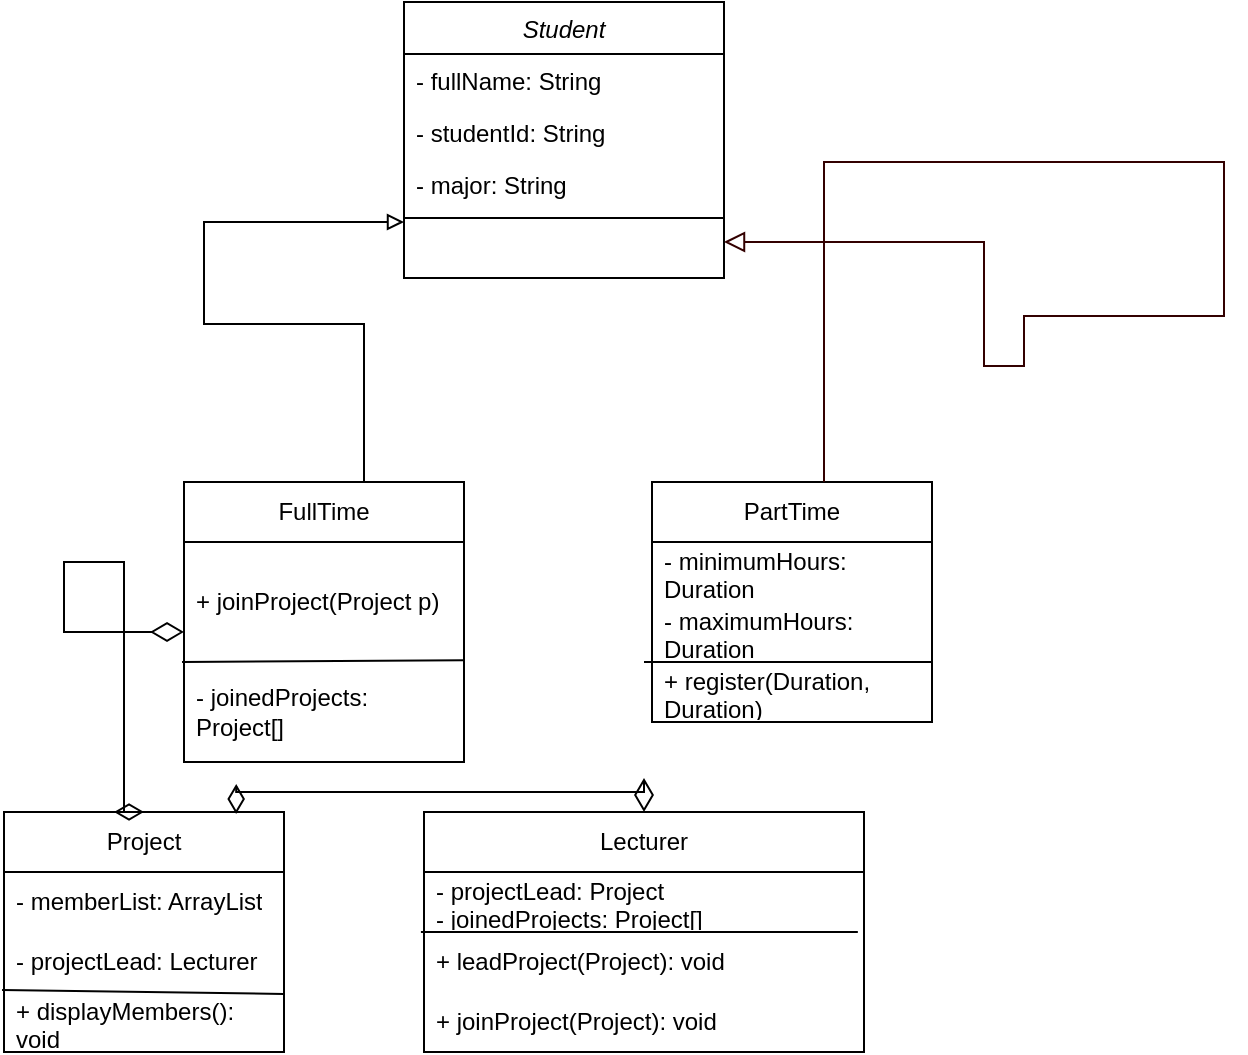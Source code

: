 <mxfile version="24.7.17">
  <diagram id="C5RBs43oDa-KdzZeNtuy" name="Page-1">
    <mxGraphModel dx="986" dy="649" grid="1" gridSize="10" guides="1" tooltips="1" connect="1" arrows="1" fold="1" page="1" pageScale="1" pageWidth="827" pageHeight="1169" math="0" shadow="0">
      <root>
        <mxCell id="WIyWlLk6GJQsqaUBKTNV-0" />
        <mxCell id="WIyWlLk6GJQsqaUBKTNV-1" parent="WIyWlLk6GJQsqaUBKTNV-0" />
        <mxCell id="zkfFHV4jXpPFQw0GAbJ--0" value="Student" style="swimlane;fontStyle=2;align=center;verticalAlign=top;childLayout=stackLayout;horizontal=1;startSize=26;horizontalStack=0;resizeParent=1;resizeLast=0;collapsible=1;marginBottom=0;rounded=0;shadow=0;strokeWidth=1;" parent="WIyWlLk6GJQsqaUBKTNV-1" vertex="1">
          <mxGeometry x="220" y="120" width="160" height="138" as="geometry">
            <mxRectangle x="230" y="140" width="160" height="26" as="alternateBounds" />
          </mxGeometry>
        </mxCell>
        <mxCell id="zkfFHV4jXpPFQw0GAbJ--1" value="- fullName: String" style="text;align=left;verticalAlign=top;spacingLeft=4;spacingRight=4;overflow=hidden;rotatable=0;points=[[0,0.5],[1,0.5]];portConstraint=eastwest;" parent="zkfFHV4jXpPFQw0GAbJ--0" vertex="1">
          <mxGeometry y="26" width="160" height="26" as="geometry" />
        </mxCell>
        <mxCell id="zkfFHV4jXpPFQw0GAbJ--2" value="- studentId: String" style="text;align=left;verticalAlign=top;spacingLeft=4;spacingRight=4;overflow=hidden;rotatable=0;points=[[0,0.5],[1,0.5]];portConstraint=eastwest;rounded=0;shadow=0;html=0;" parent="zkfFHV4jXpPFQw0GAbJ--0" vertex="1">
          <mxGeometry y="52" width="160" height="26" as="geometry" />
        </mxCell>
        <mxCell id="zkfFHV4jXpPFQw0GAbJ--3" value="- major: String" style="text;align=left;verticalAlign=top;spacingLeft=4;spacingRight=4;overflow=hidden;rotatable=0;points=[[0,0.5],[1,0.5]];portConstraint=eastwest;rounded=0;shadow=0;html=0;" parent="zkfFHV4jXpPFQw0GAbJ--0" vertex="1">
          <mxGeometry y="78" width="160" height="26" as="geometry" />
        </mxCell>
        <mxCell id="zkfFHV4jXpPFQw0GAbJ--4" value="" style="line;html=1;strokeWidth=1;align=left;verticalAlign=middle;spacingTop=-1;spacingLeft=3;spacingRight=3;rotatable=0;labelPosition=right;points=[];portConstraint=eastwest;" parent="zkfFHV4jXpPFQw0GAbJ--0" vertex="1">
          <mxGeometry y="104" width="160" height="8" as="geometry" />
        </mxCell>
        <mxCell id="KSsL7lvyAWkGoUKjdeb_-1" value="PartTime" style="swimlane;fontStyle=0;childLayout=stackLayout;horizontal=1;startSize=30;horizontalStack=0;resizeParent=1;resizeParentMax=0;resizeLast=0;collapsible=1;marginBottom=0;whiteSpace=wrap;html=1;" parent="WIyWlLk6GJQsqaUBKTNV-1" vertex="1">
          <mxGeometry x="344" y="360" width="140" height="120" as="geometry" />
        </mxCell>
        <mxCell id="KSsL7lvyAWkGoUKjdeb_-2" value="- minimumHours: Duration" style="text;strokeColor=none;fillColor=none;align=left;verticalAlign=middle;spacingLeft=4;spacingRight=4;overflow=hidden;points=[[0,0.5],[1,0.5]];portConstraint=eastwest;rotatable=0;whiteSpace=wrap;html=1;" parent="KSsL7lvyAWkGoUKjdeb_-1" vertex="1">
          <mxGeometry y="30" width="140" height="30" as="geometry" />
        </mxCell>
        <mxCell id="KSsL7lvyAWkGoUKjdeb_-3" value="- maximumHours: Duration" style="text;strokeColor=none;fillColor=none;align=left;verticalAlign=middle;spacingLeft=4;spacingRight=4;overflow=hidden;points=[[0,0.5],[1,0.5]];portConstraint=eastwest;rotatable=0;whiteSpace=wrap;html=1;" parent="KSsL7lvyAWkGoUKjdeb_-1" vertex="1">
          <mxGeometry y="60" width="140" height="30" as="geometry" />
        </mxCell>
        <mxCell id="KSsL7lvyAWkGoUKjdeb_-4" value="+ register(Duration, Duration)" style="text;strokeColor=none;fillColor=none;align=left;verticalAlign=middle;spacingLeft=4;spacingRight=4;overflow=hidden;points=[[0,0.5],[1,0.5]];portConstraint=eastwest;rotatable=0;whiteSpace=wrap;html=1;" parent="KSsL7lvyAWkGoUKjdeb_-1" vertex="1">
          <mxGeometry y="90" width="140" height="30" as="geometry" />
        </mxCell>
        <mxCell id="KSsL7lvyAWkGoUKjdeb_-20" value="" style="endArrow=none;html=1;rounded=0;entryX=1;entryY=0;entryDx=0;entryDy=0;entryPerimeter=0;" parent="KSsL7lvyAWkGoUKjdeb_-1" target="KSsL7lvyAWkGoUKjdeb_-4" edge="1">
          <mxGeometry width="50" height="50" relative="1" as="geometry">
            <mxPoint x="-4" y="90" as="sourcePoint" />
            <mxPoint x="66" y="80" as="targetPoint" />
            <Array as="points" />
          </mxGeometry>
        </mxCell>
        <mxCell id="KSsL7lvyAWkGoUKjdeb_-5" value="FullTime" style="swimlane;fontStyle=0;childLayout=stackLayout;horizontal=1;startSize=30;horizontalStack=0;resizeParent=1;resizeParentMax=0;resizeLast=0;collapsible=1;marginBottom=0;whiteSpace=wrap;html=1;" parent="WIyWlLk6GJQsqaUBKTNV-1" vertex="1">
          <mxGeometry x="110" y="360" width="140" height="140" as="geometry" />
        </mxCell>
        <mxCell id="KSsL7lvyAWkGoUKjdeb_-8" value="+ joinProject(Project p)" style="text;strokeColor=none;fillColor=none;align=left;verticalAlign=middle;spacingLeft=4;spacingRight=4;overflow=hidden;points=[[0,0.5],[1,0.5]];portConstraint=eastwest;rotatable=0;whiteSpace=wrap;html=1;" parent="KSsL7lvyAWkGoUKjdeb_-5" vertex="1">
          <mxGeometry y="30" width="140" height="60" as="geometry" />
        </mxCell>
        <mxCell id="KSsL7lvyAWkGoUKjdeb_-6" value="- joinedProjects: Project[]" style="text;strokeColor=none;fillColor=none;align=left;verticalAlign=middle;spacingLeft=4;spacingRight=4;overflow=hidden;points=[[0,0.5],[1,0.5]];portConstraint=eastwest;rotatable=0;whiteSpace=wrap;html=1;" parent="KSsL7lvyAWkGoUKjdeb_-5" vertex="1">
          <mxGeometry y="90" width="140" height="50" as="geometry" />
        </mxCell>
        <mxCell id="KSsL7lvyAWkGoUKjdeb_-22" value="" style="endArrow=none;html=1;rounded=0;entryX=1;entryY=-0.018;entryDx=0;entryDy=0;entryPerimeter=0;exitX=-0.007;exitY=1;exitDx=0;exitDy=0;exitPerimeter=0;" parent="KSsL7lvyAWkGoUKjdeb_-5" target="KSsL7lvyAWkGoUKjdeb_-6" edge="1">
          <mxGeometry width="50" height="50" relative="1" as="geometry">
            <mxPoint x="-0.98" y="90" as="sourcePoint" />
            <mxPoint x="20" y="80" as="targetPoint" />
          </mxGeometry>
        </mxCell>
        <mxCell id="KSsL7lvyAWkGoUKjdeb_-9" value="Lecturer" style="swimlane;fontStyle=0;childLayout=stackLayout;horizontal=1;startSize=30;horizontalStack=0;resizeParent=1;resizeParentMax=0;resizeLast=0;collapsible=1;marginBottom=0;whiteSpace=wrap;html=1;" parent="WIyWlLk6GJQsqaUBKTNV-1" vertex="1">
          <mxGeometry x="230" y="525" width="220" height="120" as="geometry" />
        </mxCell>
        <mxCell id="KSsL7lvyAWkGoUKjdeb_-10" value="- projectLead: Project&lt;div&gt;- joinedProjects: Project[]&lt;/div&gt;" style="text;strokeColor=none;fillColor=none;align=left;verticalAlign=middle;spacingLeft=4;spacingRight=4;overflow=hidden;points=[[0,0.5],[1,0.5]];portConstraint=eastwest;rotatable=0;whiteSpace=wrap;html=1;" parent="KSsL7lvyAWkGoUKjdeb_-9" vertex="1">
          <mxGeometry y="30" width="220" height="30" as="geometry" />
        </mxCell>
        <mxCell id="KSsL7lvyAWkGoUKjdeb_-23" value="" style="endArrow=none;html=1;rounded=0;entryX=0.986;entryY=1;entryDx=0;entryDy=0;entryPerimeter=0;exitX=-0.007;exitY=0;exitDx=0;exitDy=0;exitPerimeter=0;" parent="KSsL7lvyAWkGoUKjdeb_-9" source="KSsL7lvyAWkGoUKjdeb_-11" target="KSsL7lvyAWkGoUKjdeb_-10" edge="1">
          <mxGeometry width="50" height="50" relative="1" as="geometry">
            <mxPoint y="85" as="sourcePoint" />
            <mxPoint x="50" y="35" as="targetPoint" />
          </mxGeometry>
        </mxCell>
        <mxCell id="KSsL7lvyAWkGoUKjdeb_-11" value="+ leadProject(Project): void" style="text;strokeColor=none;fillColor=none;align=left;verticalAlign=middle;spacingLeft=4;spacingRight=4;overflow=hidden;points=[[0,0.5],[1,0.5]];portConstraint=eastwest;rotatable=0;whiteSpace=wrap;html=1;" parent="KSsL7lvyAWkGoUKjdeb_-9" vertex="1">
          <mxGeometry y="60" width="220" height="30" as="geometry" />
        </mxCell>
        <mxCell id="KSsL7lvyAWkGoUKjdeb_-12" value="+ joinProject(Project): void" style="text;strokeColor=none;fillColor=none;align=left;verticalAlign=middle;spacingLeft=4;spacingRight=4;overflow=hidden;points=[[0,0.5],[1,0.5]];portConstraint=eastwest;rotatable=0;whiteSpace=wrap;html=1;" parent="KSsL7lvyAWkGoUKjdeb_-9" vertex="1">
          <mxGeometry y="90" width="220" height="30" as="geometry" />
        </mxCell>
        <mxCell id="KSsL7lvyAWkGoUKjdeb_-13" value="Project" style="swimlane;fontStyle=0;childLayout=stackLayout;horizontal=1;startSize=30;horizontalStack=0;resizeParent=1;resizeParentMax=0;resizeLast=0;collapsible=1;marginBottom=0;whiteSpace=wrap;html=1;" parent="WIyWlLk6GJQsqaUBKTNV-1" vertex="1">
          <mxGeometry x="20" y="525" width="140" height="120" as="geometry" />
        </mxCell>
        <mxCell id="KSsL7lvyAWkGoUKjdeb_-14" value="- memberList: ArrayList" style="text;strokeColor=none;fillColor=none;align=left;verticalAlign=middle;spacingLeft=4;spacingRight=4;overflow=hidden;points=[[0,0.5],[1,0.5]];portConstraint=eastwest;rotatable=0;whiteSpace=wrap;html=1;" parent="KSsL7lvyAWkGoUKjdeb_-13" vertex="1">
          <mxGeometry y="30" width="140" height="30" as="geometry" />
        </mxCell>
        <mxCell id="KSsL7lvyAWkGoUKjdeb_-15" value="- projectLead: Lecturer" style="text;strokeColor=none;fillColor=none;align=left;verticalAlign=middle;spacingLeft=4;spacingRight=4;overflow=hidden;points=[[0,0.5],[1,0.5]];portConstraint=eastwest;rotatable=0;whiteSpace=wrap;html=1;" parent="KSsL7lvyAWkGoUKjdeb_-13" vertex="1">
          <mxGeometry y="60" width="140" height="30" as="geometry" />
        </mxCell>
        <mxCell id="KSsL7lvyAWkGoUKjdeb_-16" value="+ displayMembers(): void" style="text;strokeColor=none;fillColor=none;align=left;verticalAlign=middle;spacingLeft=4;spacingRight=4;overflow=hidden;points=[[0,0.5],[1,0.5]];portConstraint=eastwest;rotatable=0;whiteSpace=wrap;html=1;" parent="KSsL7lvyAWkGoUKjdeb_-13" vertex="1">
          <mxGeometry y="90" width="140" height="30" as="geometry" />
        </mxCell>
        <mxCell id="KSsL7lvyAWkGoUKjdeb_-21" value="" style="endArrow=none;html=1;rounded=0;entryX=1;entryY=0.033;entryDx=0;entryDy=0;entryPerimeter=0;exitX=-0.007;exitY=-0.033;exitDx=0;exitDy=0;exitPerimeter=0;" parent="KSsL7lvyAWkGoUKjdeb_-13" source="KSsL7lvyAWkGoUKjdeb_-16" target="KSsL7lvyAWkGoUKjdeb_-16" edge="1">
          <mxGeometry width="50" height="50" relative="1" as="geometry">
            <mxPoint x="20" y="130" as="sourcePoint" />
            <mxPoint x="70" y="80" as="targetPoint" />
          </mxGeometry>
        </mxCell>
        <mxCell id="KSsL7lvyAWkGoUKjdeb_-24" value="" style="endArrow=diamondThin;html=1;endSize=12;startArrow=diamondThin;startSize=14;startFill=0;edgeStyle=orthogonalEdgeStyle;align=left;verticalAlign=bottom;rounded=0;exitX=0;exitY=0.5;exitDx=0;exitDy=0;entryX=0.5;entryY=0;entryDx=0;entryDy=0;endFill=0;" parent="WIyWlLk6GJQsqaUBKTNV-1" target="KSsL7lvyAWkGoUKjdeb_-13" edge="1">
          <mxGeometry x="-0.269" y="20" relative="1" as="geometry">
            <mxPoint x="110" y="435" as="sourcePoint" />
            <mxPoint x="80" y="370" as="targetPoint" />
            <Array as="points">
              <mxPoint x="50" y="435" />
              <mxPoint x="50" y="400" />
              <mxPoint x="80" y="400" />
              <mxPoint x="80" y="525" />
            </Array>
            <mxPoint as="offset" />
          </mxGeometry>
        </mxCell>
        <mxCell id="KSsL7lvyAWkGoUKjdeb_-25" value="" style="endArrow=diamondThin;html=1;endSize=12;startArrow=diamondThin;startSize=14;startFill=0;edgeStyle=orthogonalEdgeStyle;align=left;verticalAlign=bottom;rounded=0;exitX=0.5;exitY=0;exitDx=0;exitDy=0;entryX=0.829;entryY=0.008;entryDx=0;entryDy=0;entryPerimeter=0;endFill=0;" parent="WIyWlLk6GJQsqaUBKTNV-1" source="KSsL7lvyAWkGoUKjdeb_-9" target="KSsL7lvyAWkGoUKjdeb_-13" edge="1">
          <mxGeometry x="-0.892" y="-21" relative="1" as="geometry">
            <mxPoint x="210" y="500" as="sourcePoint" />
            <mxPoint x="370" y="500" as="targetPoint" />
            <mxPoint x="20" y="16" as="offset" />
          </mxGeometry>
        </mxCell>
        <mxCell id="KSsL7lvyAWkGoUKjdeb_-28" value="" style="edgeStyle=orthogonalEdgeStyle;html=1;verticalAlign=bottom;endArrow=block;endSize=8;strokeColor=#330000;rounded=0;endFill=0;" parent="WIyWlLk6GJQsqaUBKTNV-1" edge="1">
          <mxGeometry relative="1" as="geometry">
            <mxPoint x="380" y="240" as="targetPoint" />
            <mxPoint x="430" y="360" as="sourcePoint" />
            <Array as="points">
              <mxPoint x="431" y="200" />
              <mxPoint x="630" y="200" />
              <mxPoint x="630" y="277" />
              <mxPoint x="530" y="277" />
              <mxPoint x="530" y="302" />
              <mxPoint x="510" y="302" />
              <mxPoint x="510" y="300" />
            </Array>
          </mxGeometry>
        </mxCell>
        <mxCell id="KSsL7lvyAWkGoUKjdeb_-29" style="edgeStyle=orthogonalEdgeStyle;rounded=0;orthogonalLoop=1;jettySize=auto;html=1;endArrow=block;endFill=0;" parent="WIyWlLk6GJQsqaUBKTNV-1" edge="1" source="KSsL7lvyAWkGoUKjdeb_-5">
          <mxGeometry relative="1" as="geometry">
            <mxPoint x="200" y="350" as="sourcePoint" />
            <mxPoint x="220" y="230" as="targetPoint" />
            <Array as="points">
              <mxPoint x="200" y="281" />
              <mxPoint x="120" y="281" />
              <mxPoint x="120" y="230" />
            </Array>
          </mxGeometry>
        </mxCell>
      </root>
    </mxGraphModel>
  </diagram>
</mxfile>
